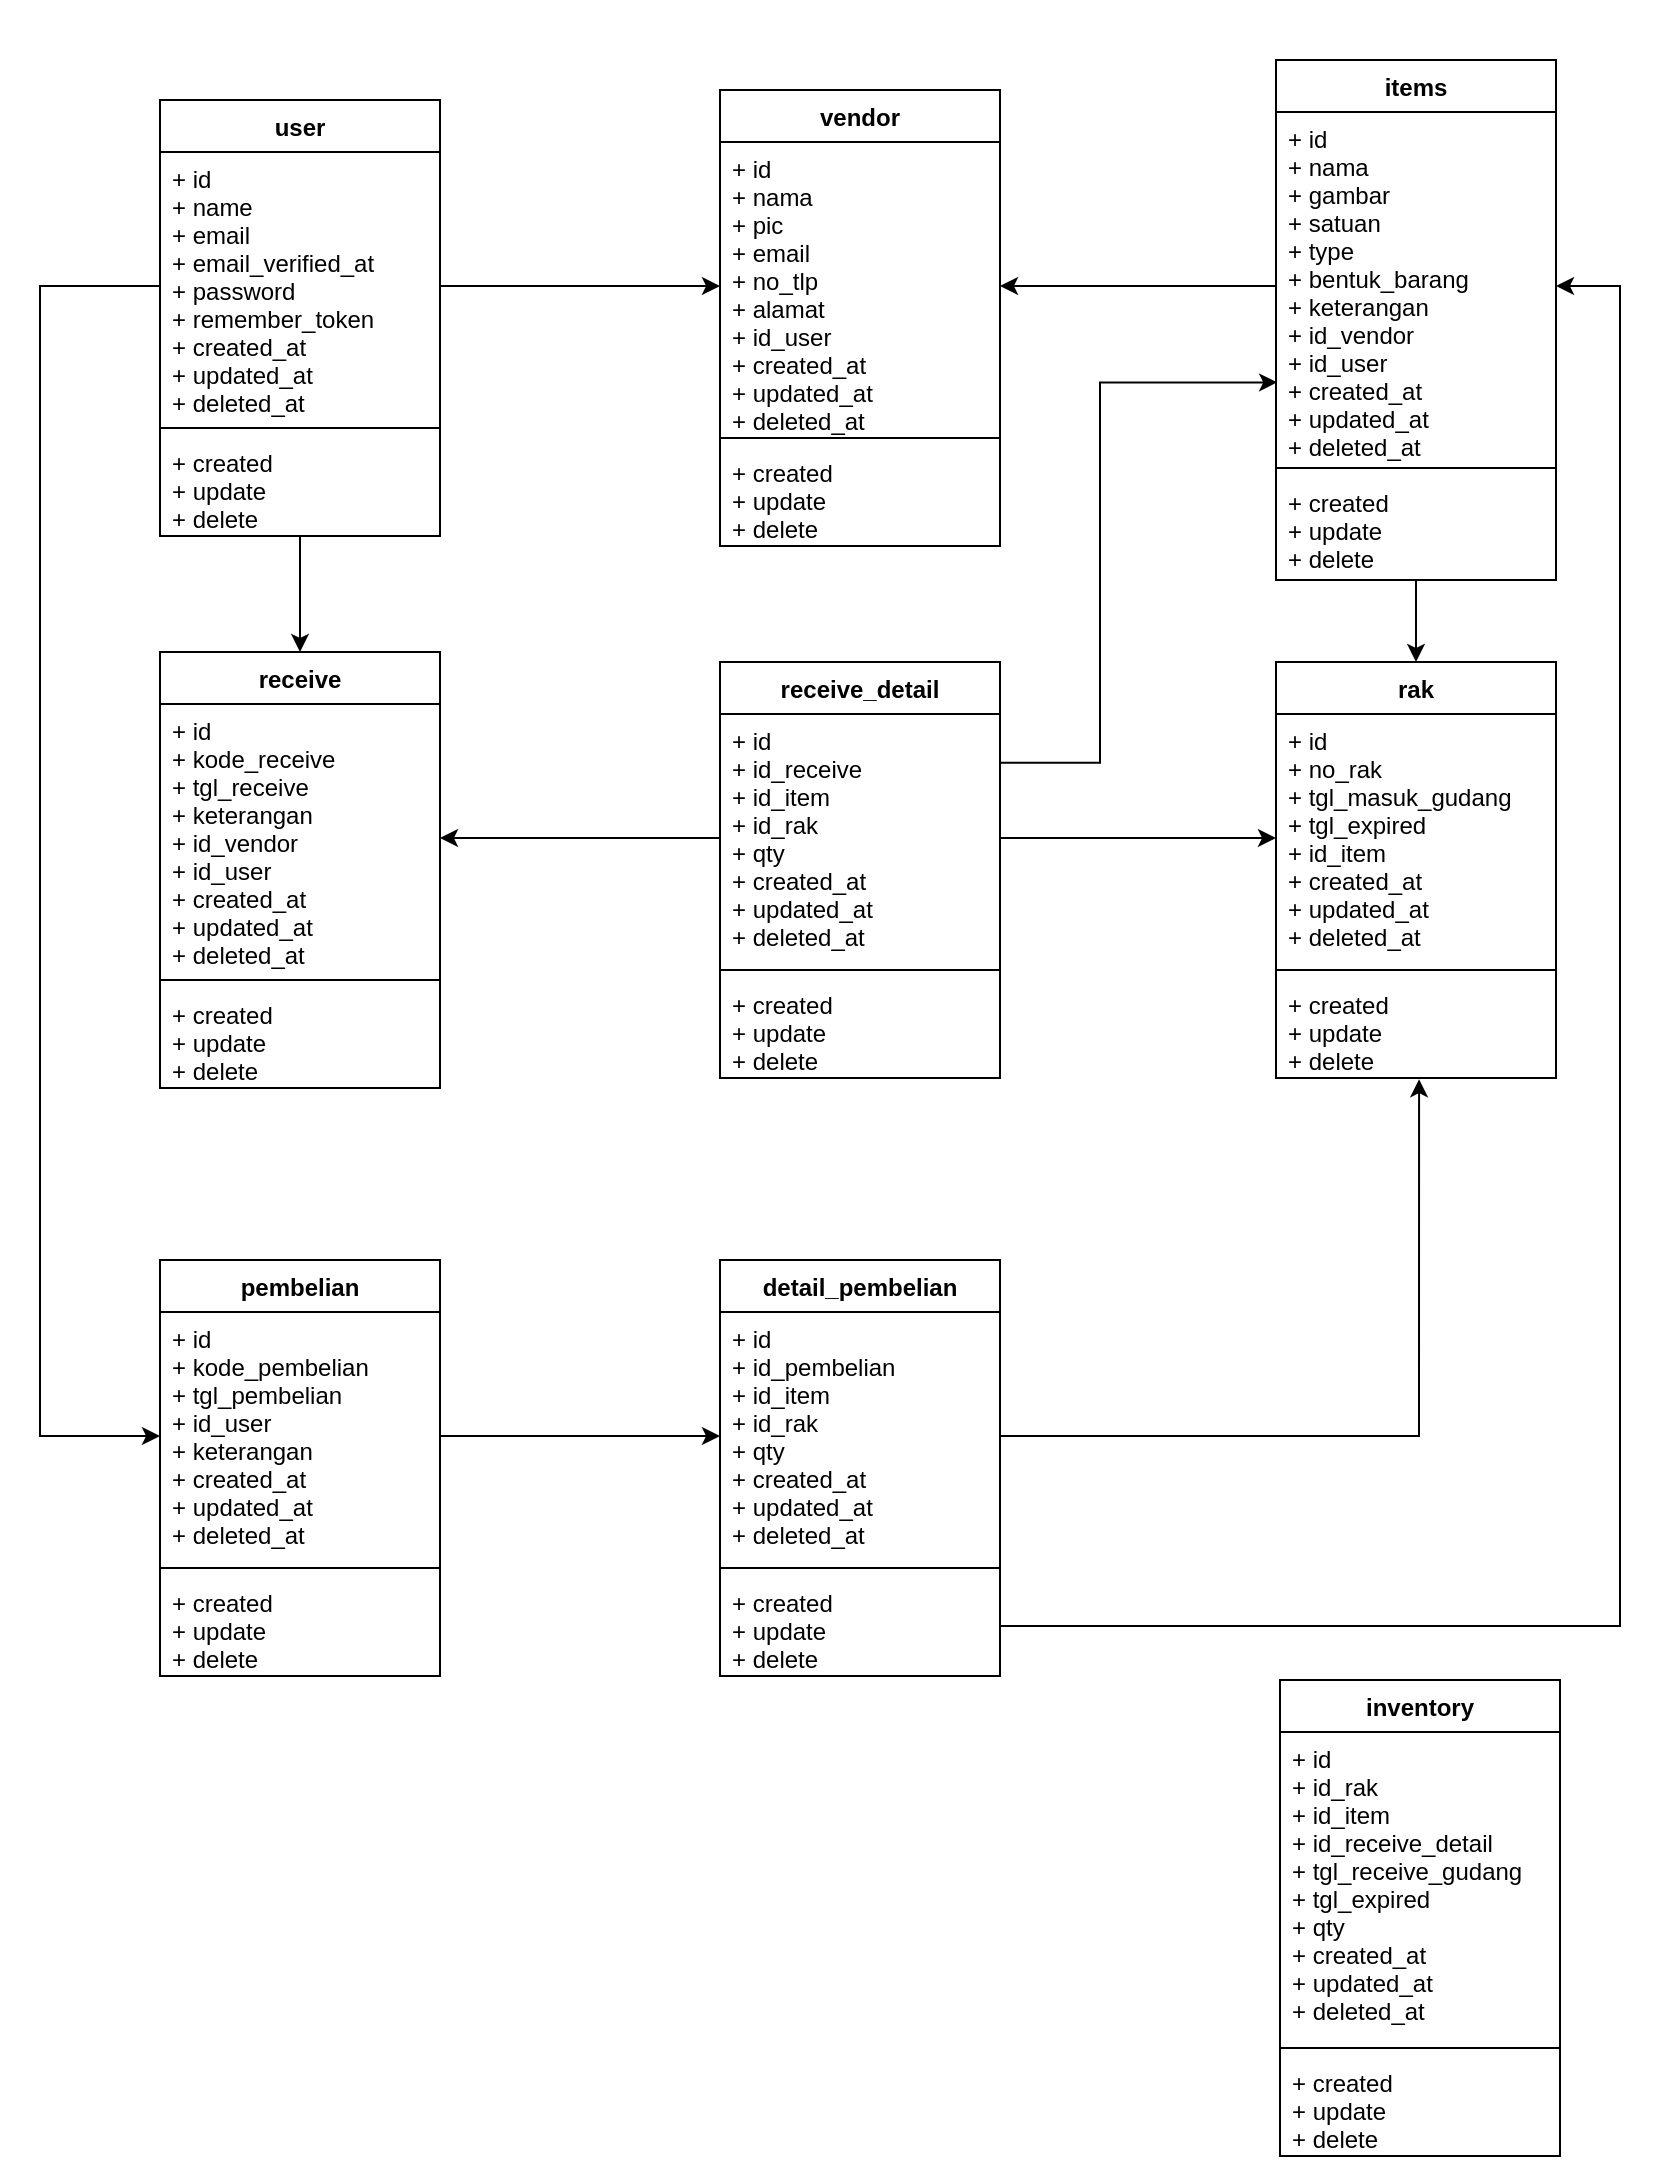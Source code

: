 <mxfile version="19.0.2" type="device"><diagram id="27mD9-Q3pYBX4gFFnrZY" name="Page-1"><mxGraphModel dx="868" dy="490" grid="1" gridSize="10" guides="1" tooltips="1" connect="1" arrows="1" fold="1" page="1" pageScale="1" pageWidth="827" pageHeight="1169" math="0" shadow="0"><root><mxCell id="0"/><mxCell id="1" parent="0"/><mxCell id="wYB-57gV6JbI5D_7Sua9-6" value="" style="edgeStyle=orthogonalEdgeStyle;rounded=0;orthogonalLoop=1;jettySize=auto;html=1;exitX=1;exitY=0.5;exitDx=0;exitDy=0;entryX=0;entryY=0.5;entryDx=0;entryDy=0;" parent="1" source="YhwFqqTtSiGSPie70MSF-21" target="wYB-57gV6JbI5D_7Sua9-3" edge="1"><mxGeometry relative="1" as="geometry"/></mxCell><mxCell id="wYB-57gV6JbI5D_7Sua9-19" value="" style="edgeStyle=orthogonalEdgeStyle;rounded=0;orthogonalLoop=1;jettySize=auto;html=1;exitX=0;exitY=0.5;exitDx=0;exitDy=0;entryX=0;entryY=0.5;entryDx=0;entryDy=0;" parent="1" source="YhwFqqTtSiGSPie70MSF-21" target="wYB-57gV6JbI5D_7Sua9-16" edge="1"><mxGeometry relative="1" as="geometry"><Array as="points"><mxPoint x="20" y="143"/><mxPoint x="20" y="718"/></Array></mxGeometry></mxCell><mxCell id="wYB-57gV6JbI5D_7Sua9-50" value="" style="edgeStyle=orthogonalEdgeStyle;rounded=0;orthogonalLoop=1;jettySize=auto;html=1;entryX=0.5;entryY=0;entryDx=0;entryDy=0;" parent="1" source="YhwFqqTtSiGSPie70MSF-20" target="wYB-57gV6JbI5D_7Sua9-21" edge="1"><mxGeometry relative="1" as="geometry"/></mxCell><mxCell id="YhwFqqTtSiGSPie70MSF-20" value="user" style="swimlane;fontStyle=1;align=center;verticalAlign=top;childLayout=stackLayout;horizontal=1;startSize=26;horizontalStack=0;resizeParent=1;resizeParentMax=0;resizeLast=0;collapsible=1;marginBottom=0;" parent="1" vertex="1"><mxGeometry x="80" y="50" width="140" height="218" as="geometry"><mxRectangle x="100" y="80" width="60" height="26" as="alternateBounds"/></mxGeometry></mxCell><mxCell id="YhwFqqTtSiGSPie70MSF-21" value="+ id&#10;+ name&#10;+ email&#10;+ email_verified_at&#10;+ password&#10;+ remember_token&#10;+ created_at&#10;+ updated_at&#10;+ deleted_at" style="text;strokeColor=none;fillColor=none;align=left;verticalAlign=top;spacingLeft=4;spacingRight=4;overflow=hidden;rotatable=0;points=[[0,0.5],[1,0.5]];portConstraint=eastwest;" parent="YhwFqqTtSiGSPie70MSF-20" vertex="1"><mxGeometry y="26" width="140" height="134" as="geometry"/></mxCell><mxCell id="YhwFqqTtSiGSPie70MSF-22" value="" style="line;strokeWidth=1;fillColor=none;align=left;verticalAlign=middle;spacingTop=-1;spacingLeft=3;spacingRight=3;rotatable=0;labelPosition=right;points=[];portConstraint=eastwest;" parent="YhwFqqTtSiGSPie70MSF-20" vertex="1"><mxGeometry y="160" width="140" height="8" as="geometry"/></mxCell><mxCell id="YhwFqqTtSiGSPie70MSF-23" value="+ created&#10;+ update&#10;+ delete" style="text;strokeColor=none;fillColor=none;align=left;verticalAlign=top;spacingLeft=4;spacingRight=4;overflow=hidden;rotatable=0;points=[[0,0.5],[1,0.5]];portConstraint=eastwest;" parent="YhwFqqTtSiGSPie70MSF-20" vertex="1"><mxGeometry y="168" width="140" height="50" as="geometry"/></mxCell><mxCell id="MPAEzm78UIieqOtgWLVW-29" value="&amp;nbsp;" style="text;html=1;align=center;verticalAlign=middle;resizable=0;points=[];autosize=1;strokeColor=none;fillColor=none;" parent="1" vertex="1"><mxGeometry x="807" y="880" width="20" height="20" as="geometry"/></mxCell><mxCell id="MPAEzm78UIieqOtgWLVW-30" value="&amp;nbsp;" style="text;html=1;align=center;verticalAlign=middle;resizable=0;points=[];autosize=1;strokeColor=none;fillColor=none;" parent="1" vertex="1"><mxGeometry y="880" width="20" height="20" as="geometry"/></mxCell><mxCell id="MPAEzm78UIieqOtgWLVW-32" value="&amp;nbsp;" style="text;html=1;align=center;verticalAlign=middle;resizable=0;points=[];autosize=1;strokeColor=none;fillColor=none;" parent="1" vertex="1"><mxGeometry x="180" width="20" height="20" as="geometry"/></mxCell><mxCell id="wYB-57gV6JbI5D_7Sua9-14" value="" style="rounded=0;orthogonalLoop=1;jettySize=auto;html=1;entryX=0;entryY=0.5;entryDx=0;entryDy=0;exitX=1;exitY=0.5;exitDx=0;exitDy=0;startArrow=classic;startFill=1;endArrow=none;endFill=0;" parent="1" source="wYB-57gV6JbI5D_7Sua9-3" target="wYB-57gV6JbI5D_7Sua9-11" edge="1"><mxGeometry relative="1" as="geometry"><mxPoint x="500" y="126" as="sourcePoint"/><mxPoint x="637.94" y="279.059" as="targetPoint"/></mxGeometry></mxCell><mxCell id="wYB-57gV6JbI5D_7Sua9-2" value="vendor" style="swimlane;fontStyle=1;align=center;verticalAlign=top;childLayout=stackLayout;horizontal=1;startSize=26;horizontalStack=0;resizeParent=1;resizeParentMax=0;resizeLast=0;collapsible=1;marginBottom=0;" parent="1" vertex="1"><mxGeometry x="360" y="45" width="140" height="228" as="geometry"><mxRectangle x="100" y="80" width="60" height="26" as="alternateBounds"/></mxGeometry></mxCell><mxCell id="wYB-57gV6JbI5D_7Sua9-3" value="+ id&#10;+ nama&#10;+ pic&#10;+ email&#10;+ no_tlp&#10;+ alamat&#10;+ id_user&#10;+ created_at&#10;+ updated_at&#10;+ deleted_at" style="text;strokeColor=none;fillColor=none;align=left;verticalAlign=top;spacingLeft=4;spacingRight=4;overflow=hidden;rotatable=0;points=[[0,0.5],[1,0.5]];portConstraint=eastwest;" parent="wYB-57gV6JbI5D_7Sua9-2" vertex="1"><mxGeometry y="26" width="140" height="144" as="geometry"/></mxCell><mxCell id="wYB-57gV6JbI5D_7Sua9-4" value="" style="line;strokeWidth=1;fillColor=none;align=left;verticalAlign=middle;spacingTop=-1;spacingLeft=3;spacingRight=3;rotatable=0;labelPosition=right;points=[];portConstraint=eastwest;" parent="wYB-57gV6JbI5D_7Sua9-2" vertex="1"><mxGeometry y="170" width="140" height="8" as="geometry"/></mxCell><mxCell id="wYB-57gV6JbI5D_7Sua9-5" value="+ created&#10;+ update&#10;+ delete" style="text;strokeColor=none;fillColor=none;align=left;verticalAlign=top;spacingLeft=4;spacingRight=4;overflow=hidden;rotatable=0;points=[[0,0.5],[1,0.5]];portConstraint=eastwest;" parent="wYB-57gV6JbI5D_7Sua9-2" vertex="1"><mxGeometry y="178" width="140" height="50" as="geometry"/></mxCell><mxCell id="wYB-57gV6JbI5D_7Sua9-10" value="items" style="swimlane;fontStyle=1;align=center;verticalAlign=top;childLayout=stackLayout;horizontal=1;startSize=26;horizontalStack=0;resizeParent=1;resizeParentMax=0;resizeLast=0;collapsible=1;marginBottom=0;" parent="1" vertex="1"><mxGeometry x="638" y="30" width="140" height="260" as="geometry"><mxRectangle x="100" y="80" width="60" height="26" as="alternateBounds"/></mxGeometry></mxCell><mxCell id="wYB-57gV6JbI5D_7Sua9-11" value="+ id&#10;+ nama&#10;+ gambar&#10;+ satuan&#10;+ type&#10;+ bentuk_barang&#10;+ keterangan&#10;+ id_vendor&#10;+ id_user&#10;+ created_at&#10;+ updated_at&#10;+ deleted_at" style="text;strokeColor=none;fillColor=none;align=left;verticalAlign=top;spacingLeft=4;spacingRight=4;overflow=hidden;rotatable=0;points=[[0,0.5],[1,0.5]];portConstraint=eastwest;" parent="wYB-57gV6JbI5D_7Sua9-10" vertex="1"><mxGeometry y="26" width="140" height="174" as="geometry"/></mxCell><mxCell id="wYB-57gV6JbI5D_7Sua9-12" value="" style="line;strokeWidth=1;fillColor=none;align=left;verticalAlign=middle;spacingTop=-1;spacingLeft=3;spacingRight=3;rotatable=0;labelPosition=right;points=[];portConstraint=eastwest;" parent="wYB-57gV6JbI5D_7Sua9-10" vertex="1"><mxGeometry y="200" width="140" height="8" as="geometry"/></mxCell><mxCell id="wYB-57gV6JbI5D_7Sua9-13" value="+ created&#10;+ update&#10;+ delete" style="text;strokeColor=none;fillColor=none;align=left;verticalAlign=top;spacingLeft=4;spacingRight=4;overflow=hidden;rotatable=0;points=[[0,0.5],[1,0.5]];portConstraint=eastwest;" parent="wYB-57gV6JbI5D_7Sua9-10" vertex="1"><mxGeometry y="208" width="140" height="52" as="geometry"/></mxCell><mxCell id="wYB-57gV6JbI5D_7Sua9-35" value="" style="edgeStyle=orthogonalEdgeStyle;rounded=0;orthogonalLoop=1;jettySize=auto;html=1;exitX=1;exitY=0.5;exitDx=0;exitDy=0;" parent="1" source="wYB-57gV6JbI5D_7Sua9-16" target="wYB-57gV6JbI5D_7Sua9-32" edge="1"><mxGeometry relative="1" as="geometry"/></mxCell><mxCell id="wYB-57gV6JbI5D_7Sua9-15" value="pembelian" style="swimlane;fontStyle=1;align=center;verticalAlign=top;childLayout=stackLayout;horizontal=1;startSize=26;horizontalStack=0;resizeParent=1;resizeParentMax=0;resizeLast=0;collapsible=1;marginBottom=0;" parent="1" vertex="1"><mxGeometry x="80" y="630" width="140" height="208" as="geometry"><mxRectangle x="100" y="80" width="60" height="26" as="alternateBounds"/></mxGeometry></mxCell><mxCell id="wYB-57gV6JbI5D_7Sua9-16" value="+ id&#10;+ kode_pembelian&#10;+ tgl_pembelian&#10;+ id_user&#10;+ keterangan&#10;+ created_at&#10;+ updated_at&#10;+ deleted_at" style="text;strokeColor=none;fillColor=none;align=left;verticalAlign=top;spacingLeft=4;spacingRight=4;overflow=hidden;rotatable=0;points=[[0,0.5],[1,0.5]];portConstraint=eastwest;" parent="wYB-57gV6JbI5D_7Sua9-15" vertex="1"><mxGeometry y="26" width="140" height="124" as="geometry"/></mxCell><mxCell id="wYB-57gV6JbI5D_7Sua9-17" value="" style="line;strokeWidth=1;fillColor=none;align=left;verticalAlign=middle;spacingTop=-1;spacingLeft=3;spacingRight=3;rotatable=0;labelPosition=right;points=[];portConstraint=eastwest;" parent="wYB-57gV6JbI5D_7Sua9-15" vertex="1"><mxGeometry y="150" width="140" height="8" as="geometry"/></mxCell><mxCell id="wYB-57gV6JbI5D_7Sua9-18" value="+ created&#10;+ update&#10;+ delete" style="text;strokeColor=none;fillColor=none;align=left;verticalAlign=top;spacingLeft=4;spacingRight=4;overflow=hidden;rotatable=0;points=[[0,0.5],[1,0.5]];portConstraint=eastwest;" parent="wYB-57gV6JbI5D_7Sua9-15" vertex="1"><mxGeometry y="158" width="140" height="50" as="geometry"/></mxCell><mxCell id="wYB-57gV6JbI5D_7Sua9-21" value="receive" style="swimlane;fontStyle=1;align=center;verticalAlign=top;childLayout=stackLayout;horizontal=1;startSize=26;horizontalStack=0;resizeParent=1;resizeParentMax=0;resizeLast=0;collapsible=1;marginBottom=0;" parent="1" vertex="1"><mxGeometry x="80" y="326" width="140" height="218" as="geometry"><mxRectangle x="100" y="80" width="60" height="26" as="alternateBounds"/></mxGeometry></mxCell><mxCell id="wYB-57gV6JbI5D_7Sua9-22" value="+ id&#10;+ kode_receive&#10;+ tgl_receive&#10;+ keterangan&#10;+ id_vendor&#10;+ id_user&#10;+ created_at&#10;+ updated_at&#10;+ deleted_at" style="text;strokeColor=none;fillColor=none;align=left;verticalAlign=top;spacingLeft=4;spacingRight=4;overflow=hidden;rotatable=0;points=[[0,0.5],[1,0.5]];portConstraint=eastwest;" parent="wYB-57gV6JbI5D_7Sua9-21" vertex="1"><mxGeometry y="26" width="140" height="134" as="geometry"/></mxCell><mxCell id="wYB-57gV6JbI5D_7Sua9-23" value="" style="line;strokeWidth=1;fillColor=none;align=left;verticalAlign=middle;spacingTop=-1;spacingLeft=3;spacingRight=3;rotatable=0;labelPosition=right;points=[];portConstraint=eastwest;" parent="wYB-57gV6JbI5D_7Sua9-21" vertex="1"><mxGeometry y="160" width="140" height="8" as="geometry"/></mxCell><mxCell id="wYB-57gV6JbI5D_7Sua9-24" value="+ created&#10;+ update&#10;+ delete" style="text;strokeColor=none;fillColor=none;align=left;verticalAlign=top;spacingLeft=4;spacingRight=4;overflow=hidden;rotatable=0;points=[[0,0.5],[1,0.5]];portConstraint=eastwest;" parent="wYB-57gV6JbI5D_7Sua9-21" vertex="1"><mxGeometry y="168" width="140" height="50" as="geometry"/></mxCell><mxCell id="wYB-57gV6JbI5D_7Sua9-26" value="receive_detail" style="swimlane;fontStyle=1;align=center;verticalAlign=top;childLayout=stackLayout;horizontal=1;startSize=26;horizontalStack=0;resizeParent=1;resizeParentMax=0;resizeLast=0;collapsible=1;marginBottom=0;" parent="1" vertex="1"><mxGeometry x="360" y="331" width="140" height="208" as="geometry"><mxRectangle x="100" y="80" width="60" height="26" as="alternateBounds"/></mxGeometry></mxCell><mxCell id="wYB-57gV6JbI5D_7Sua9-27" value="+ id&#10;+ id_receive&#10;+ id_item&#10;+ id_rak&#10;+ qty&#10;+ created_at&#10;+ updated_at&#10;+ deleted_at" style="text;strokeColor=none;fillColor=none;align=left;verticalAlign=top;spacingLeft=4;spacingRight=4;overflow=hidden;rotatable=0;points=[[0,0.5],[1,0.5]];portConstraint=eastwest;" parent="wYB-57gV6JbI5D_7Sua9-26" vertex="1"><mxGeometry y="26" width="140" height="124" as="geometry"/></mxCell><mxCell id="wYB-57gV6JbI5D_7Sua9-28" value="" style="line;strokeWidth=1;fillColor=none;align=left;verticalAlign=middle;spacingTop=-1;spacingLeft=3;spacingRight=3;rotatable=0;labelPosition=right;points=[];portConstraint=eastwest;" parent="wYB-57gV6JbI5D_7Sua9-26" vertex="1"><mxGeometry y="150" width="140" height="8" as="geometry"/></mxCell><mxCell id="wYB-57gV6JbI5D_7Sua9-29" value="+ created&#10;+ update&#10;+ delete" style="text;strokeColor=none;fillColor=none;align=left;verticalAlign=top;spacingLeft=4;spacingRight=4;overflow=hidden;rotatable=0;points=[[0,0.5],[1,0.5]];portConstraint=eastwest;" parent="wYB-57gV6JbI5D_7Sua9-26" vertex="1"><mxGeometry y="158" width="140" height="50" as="geometry"/></mxCell><mxCell id="wYB-57gV6JbI5D_7Sua9-31" value="detail_pembelian" style="swimlane;fontStyle=1;align=center;verticalAlign=top;childLayout=stackLayout;horizontal=1;startSize=26;horizontalStack=0;resizeParent=1;resizeParentMax=0;resizeLast=0;collapsible=1;marginBottom=0;" parent="1" vertex="1"><mxGeometry x="360" y="630" width="140" height="208" as="geometry"><mxRectangle x="100" y="80" width="60" height="26" as="alternateBounds"/></mxGeometry></mxCell><mxCell id="wYB-57gV6JbI5D_7Sua9-32" value="+ id&#10;+ id_pembelian&#10;+ id_item&#10;+ id_rak&#10;+ qty&#10;+ created_at&#10;+ updated_at&#10;+ deleted_at" style="text;strokeColor=none;fillColor=none;align=left;verticalAlign=top;spacingLeft=4;spacingRight=4;overflow=hidden;rotatable=0;points=[[0,0.5],[1,0.5]];portConstraint=eastwest;" parent="wYB-57gV6JbI5D_7Sua9-31" vertex="1"><mxGeometry y="26" width="140" height="124" as="geometry"/></mxCell><mxCell id="wYB-57gV6JbI5D_7Sua9-33" value="" style="line;strokeWidth=1;fillColor=none;align=left;verticalAlign=middle;spacingTop=-1;spacingLeft=3;spacingRight=3;rotatable=0;labelPosition=right;points=[];portConstraint=eastwest;" parent="wYB-57gV6JbI5D_7Sua9-31" vertex="1"><mxGeometry y="150" width="140" height="8" as="geometry"/></mxCell><mxCell id="wYB-57gV6JbI5D_7Sua9-34" value="+ created&#10;+ update&#10;+ delete" style="text;strokeColor=none;fillColor=none;align=left;verticalAlign=top;spacingLeft=4;spacingRight=4;overflow=hidden;rotatable=0;points=[[0,0.5],[1,0.5]];portConstraint=eastwest;" parent="wYB-57gV6JbI5D_7Sua9-31" vertex="1"><mxGeometry y="158" width="140" height="50" as="geometry"/></mxCell><mxCell id="wYB-57gV6JbI5D_7Sua9-36" value="rak" style="swimlane;fontStyle=1;align=center;verticalAlign=top;childLayout=stackLayout;horizontal=1;startSize=26;horizontalStack=0;resizeParent=1;resizeParentMax=0;resizeLast=0;collapsible=1;marginBottom=0;" parent="1" vertex="1"><mxGeometry x="638" y="331" width="140" height="208" as="geometry"><mxRectangle x="100" y="80" width="60" height="26" as="alternateBounds"/></mxGeometry></mxCell><mxCell id="wYB-57gV6JbI5D_7Sua9-37" value="+ id&#10;+ no_rak&#10;+ tgl_masuk_gudang&#10;+ tgl_expired&#10;+ id_item&#10;+ created_at&#10;+ updated_at&#10;+ deleted_at" style="text;strokeColor=none;fillColor=none;align=left;verticalAlign=top;spacingLeft=4;spacingRight=4;overflow=hidden;rotatable=0;points=[[0,0.5],[1,0.5]];portConstraint=eastwest;" parent="wYB-57gV6JbI5D_7Sua9-36" vertex="1"><mxGeometry y="26" width="140" height="124" as="geometry"/></mxCell><mxCell id="wYB-57gV6JbI5D_7Sua9-38" value="" style="line;strokeWidth=1;fillColor=none;align=left;verticalAlign=middle;spacingTop=-1;spacingLeft=3;spacingRight=3;rotatable=0;labelPosition=right;points=[];portConstraint=eastwest;" parent="wYB-57gV6JbI5D_7Sua9-36" vertex="1"><mxGeometry y="150" width="140" height="8" as="geometry"/></mxCell><mxCell id="wYB-57gV6JbI5D_7Sua9-39" value="+ created&#10;+ update&#10;+ delete" style="text;strokeColor=none;fillColor=none;align=left;verticalAlign=top;spacingLeft=4;spacingRight=4;overflow=hidden;rotatable=0;points=[[0,0.5],[1,0.5]];portConstraint=eastwest;" parent="wYB-57gV6JbI5D_7Sua9-36" vertex="1"><mxGeometry y="158" width="140" height="50" as="geometry"/></mxCell><mxCell id="wYB-57gV6JbI5D_7Sua9-41" value="" style="edgeStyle=orthogonalEdgeStyle;rounded=0;orthogonalLoop=1;jettySize=auto;html=1;entryX=0.5;entryY=0;entryDx=0;entryDy=0;" parent="1" source="wYB-57gV6JbI5D_7Sua9-13" target="wYB-57gV6JbI5D_7Sua9-36" edge="1"><mxGeometry relative="1" as="geometry"><mxPoint x="708" y="290" as="sourcePoint"/><Array as="points"><mxPoint x="708" y="280"/><mxPoint x="708" y="280"/></Array></mxGeometry></mxCell><mxCell id="wYB-57gV6JbI5D_7Sua9-47" value="" style="edgeStyle=elbowEdgeStyle;rounded=0;orthogonalLoop=1;jettySize=auto;html=1;exitX=1;exitY=0.5;exitDx=0;exitDy=0;entryX=1;entryY=0.5;entryDx=0;entryDy=0;startArrow=classic;startFill=1;endArrow=none;endFill=0;" parent="1" source="wYB-57gV6JbI5D_7Sua9-11" target="wYB-57gV6JbI5D_7Sua9-34" edge="1"><mxGeometry relative="1" as="geometry"><mxPoint x="778" y="63" as="sourcePoint"/><mxPoint x="700" y="630" as="targetPoint"/><Array as="points"><mxPoint x="810" y="470"/></Array></mxGeometry></mxCell><mxCell id="wYB-57gV6JbI5D_7Sua9-48" value="" style="edgeStyle=orthogonalEdgeStyle;rounded=0;orthogonalLoop=1;jettySize=auto;html=1;startArrow=classic;startFill=1;endArrow=none;endFill=0;" parent="1" source="wYB-57gV6JbI5D_7Sua9-22" target="wYB-57gV6JbI5D_7Sua9-27" edge="1"><mxGeometry relative="1" as="geometry"><mxPoint x="290" y="460" as="sourcePoint"/></mxGeometry></mxCell><mxCell id="wYB-57gV6JbI5D_7Sua9-49" value="" style="rounded=0;orthogonalLoop=1;jettySize=auto;html=1;entryX=0;entryY=0.5;entryDx=0;entryDy=0;exitX=1;exitY=0.5;exitDx=0;exitDy=0;" parent="1" source="wYB-57gV6JbI5D_7Sua9-27" target="wYB-57gV6JbI5D_7Sua9-37" edge="1"><mxGeometry relative="1" as="geometry"/></mxCell><mxCell id="wYB-57gV6JbI5D_7Sua9-52" value="" style="rounded=0;orthogonalLoop=1;jettySize=auto;html=1;exitX=0.511;exitY=1.012;exitDx=0;exitDy=0;entryX=1;entryY=0.5;entryDx=0;entryDy=0;exitPerimeter=0;edgeStyle=orthogonalEdgeStyle;startArrow=classic;startFill=1;endArrow=none;endFill=0;" parent="1" source="wYB-57gV6JbI5D_7Sua9-39" target="wYB-57gV6JbI5D_7Sua9-32" edge="1"><mxGeometry relative="1" as="geometry"><mxPoint x="648" y="304.0" as="sourcePoint"/><mxPoint x="500" y="596" as="targetPoint"/></mxGeometry></mxCell><mxCell id="wYB-57gV6JbI5D_7Sua9-53" value="" style="rounded=0;orthogonalLoop=1;jettySize=auto;html=1;entryX=1;entryY=0.197;entryDx=0;entryDy=0;exitX=0.004;exitY=0.777;exitDx=0;exitDy=0;edgeStyle=orthogonalEdgeStyle;elbow=vertical;exitPerimeter=0;entryPerimeter=0;startArrow=classic;startFill=1;endArrow=none;endFill=0;" parent="1" source="wYB-57gV6JbI5D_7Sua9-11" target="wYB-57gV6JbI5D_7Sua9-27" edge="1"><mxGeometry relative="1" as="geometry"><mxPoint x="648" y="259" as="sourcePoint"/><mxPoint x="440" y="650" as="targetPoint"/><Array as="points"><mxPoint x="550" y="191"/><mxPoint x="550" y="381"/></Array></mxGeometry></mxCell><mxCell id="KOrm2Q3g6TyiIqpb-VMF-1" value="inventory" style="swimlane;fontStyle=1;align=center;verticalAlign=top;childLayout=stackLayout;horizontal=1;startSize=26;horizontalStack=0;resizeParent=1;resizeParentMax=0;resizeLast=0;collapsible=1;marginBottom=0;" vertex="1" parent="1"><mxGeometry x="640" y="840" width="140" height="238" as="geometry"><mxRectangle x="100" y="80" width="60" height="26" as="alternateBounds"/></mxGeometry></mxCell><mxCell id="KOrm2Q3g6TyiIqpb-VMF-2" value="+ id&#10;+ id_rak&#10;+ id_item&#10;+ id_receive_detail&#10;+ tgl_receive_gudang&#10;+ tgl_expired&#10;+ qty&#10;+ created_at&#10;+ updated_at&#10;+ deleted_at" style="text;strokeColor=none;fillColor=none;align=left;verticalAlign=top;spacingLeft=4;spacingRight=4;overflow=hidden;rotatable=0;points=[[0,0.5],[1,0.5]];portConstraint=eastwest;" vertex="1" parent="KOrm2Q3g6TyiIqpb-VMF-1"><mxGeometry y="26" width="140" height="154" as="geometry"/></mxCell><mxCell id="KOrm2Q3g6TyiIqpb-VMF-3" value="" style="line;strokeWidth=1;fillColor=none;align=left;verticalAlign=middle;spacingTop=-1;spacingLeft=3;spacingRight=3;rotatable=0;labelPosition=right;points=[];portConstraint=eastwest;" vertex="1" parent="KOrm2Q3g6TyiIqpb-VMF-1"><mxGeometry y="180" width="140" height="8" as="geometry"/></mxCell><mxCell id="KOrm2Q3g6TyiIqpb-VMF-4" value="+ created&#10;+ update&#10;+ delete" style="text;strokeColor=none;fillColor=none;align=left;verticalAlign=top;spacingLeft=4;spacingRight=4;overflow=hidden;rotatable=0;points=[[0,0.5],[1,0.5]];portConstraint=eastwest;" vertex="1" parent="KOrm2Q3g6TyiIqpb-VMF-1"><mxGeometry y="188" width="140" height="50" as="geometry"/></mxCell></root></mxGraphModel></diagram></mxfile>